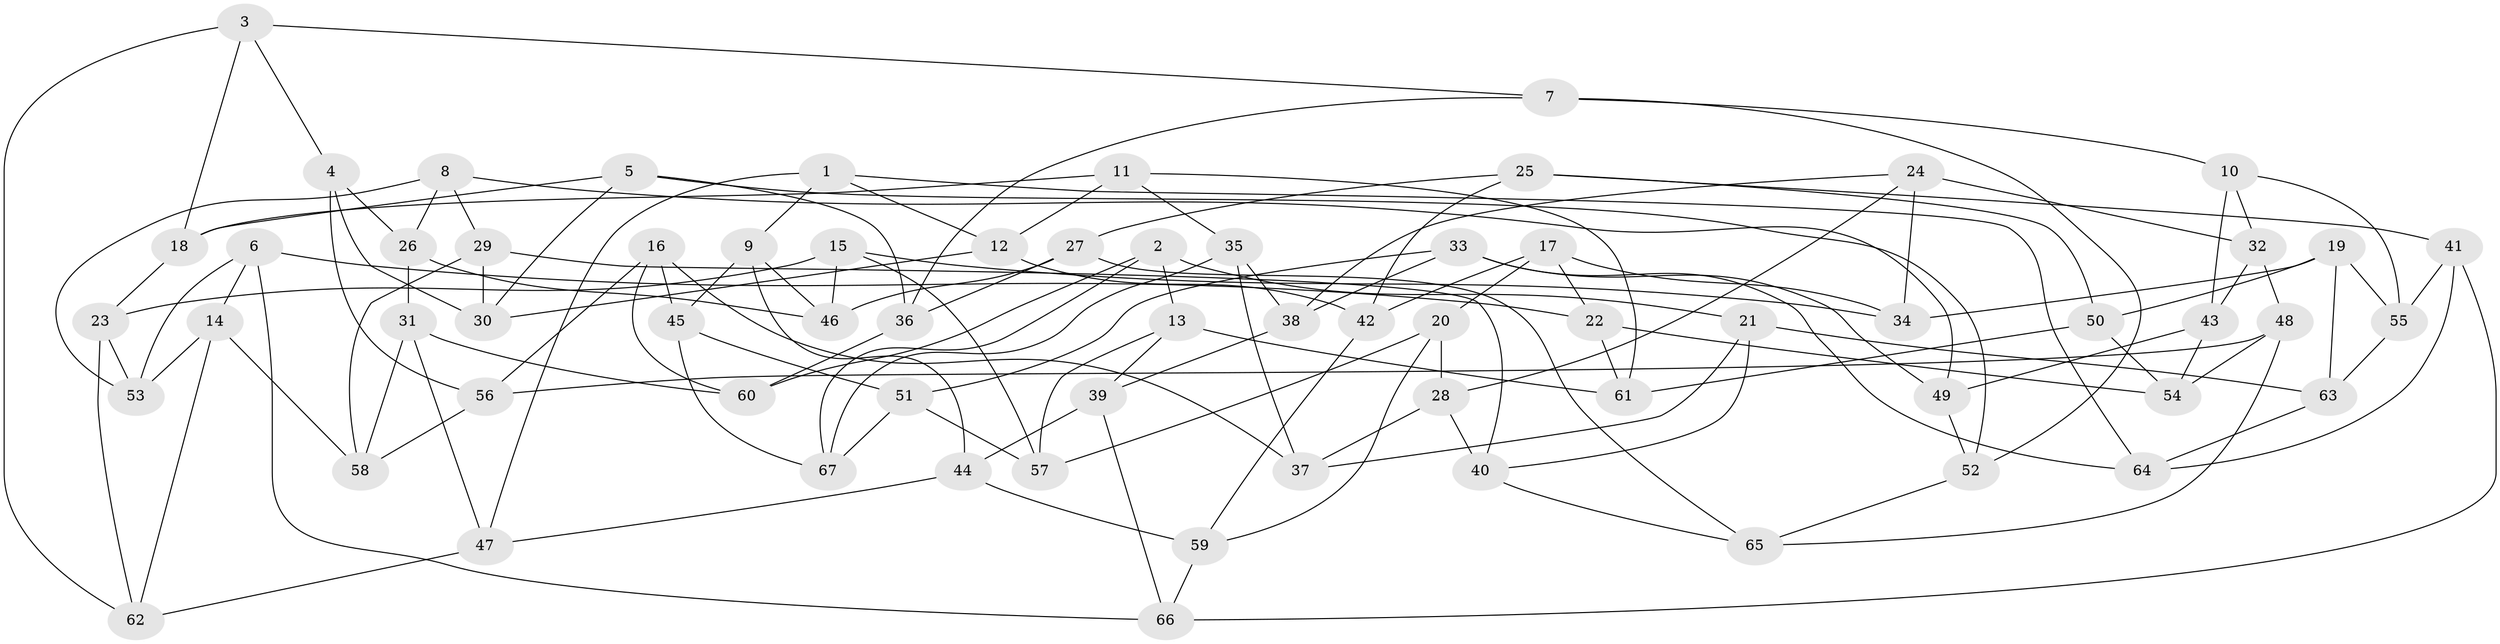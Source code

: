 // Generated by graph-tools (version 1.1) at 2025/50/03/09/25 03:50:50]
// undirected, 67 vertices, 134 edges
graph export_dot {
graph [start="1"]
  node [color=gray90,style=filled];
  1;
  2;
  3;
  4;
  5;
  6;
  7;
  8;
  9;
  10;
  11;
  12;
  13;
  14;
  15;
  16;
  17;
  18;
  19;
  20;
  21;
  22;
  23;
  24;
  25;
  26;
  27;
  28;
  29;
  30;
  31;
  32;
  33;
  34;
  35;
  36;
  37;
  38;
  39;
  40;
  41;
  42;
  43;
  44;
  45;
  46;
  47;
  48;
  49;
  50;
  51;
  52;
  53;
  54;
  55;
  56;
  57;
  58;
  59;
  60;
  61;
  62;
  63;
  64;
  65;
  66;
  67;
  1 -- 12;
  1 -- 64;
  1 -- 47;
  1 -- 9;
  2 -- 13;
  2 -- 67;
  2 -- 21;
  2 -- 60;
  3 -- 18;
  3 -- 4;
  3 -- 62;
  3 -- 7;
  4 -- 56;
  4 -- 26;
  4 -- 30;
  5 -- 30;
  5 -- 52;
  5 -- 36;
  5 -- 18;
  6 -- 14;
  6 -- 53;
  6 -- 22;
  6 -- 66;
  7 -- 52;
  7 -- 10;
  7 -- 36;
  8 -- 49;
  8 -- 29;
  8 -- 26;
  8 -- 53;
  9 -- 44;
  9 -- 45;
  9 -- 46;
  10 -- 43;
  10 -- 32;
  10 -- 55;
  11 -- 35;
  11 -- 18;
  11 -- 61;
  11 -- 12;
  12 -- 30;
  12 -- 42;
  13 -- 57;
  13 -- 61;
  13 -- 39;
  14 -- 58;
  14 -- 53;
  14 -- 62;
  15 -- 57;
  15 -- 46;
  15 -- 34;
  15 -- 23;
  16 -- 56;
  16 -- 37;
  16 -- 60;
  16 -- 45;
  17 -- 42;
  17 -- 34;
  17 -- 20;
  17 -- 22;
  18 -- 23;
  19 -- 34;
  19 -- 50;
  19 -- 55;
  19 -- 63;
  20 -- 59;
  20 -- 57;
  20 -- 28;
  21 -- 63;
  21 -- 37;
  21 -- 40;
  22 -- 61;
  22 -- 54;
  23 -- 53;
  23 -- 62;
  24 -- 32;
  24 -- 38;
  24 -- 28;
  24 -- 34;
  25 -- 42;
  25 -- 41;
  25 -- 27;
  25 -- 50;
  26 -- 46;
  26 -- 31;
  27 -- 36;
  27 -- 46;
  27 -- 65;
  28 -- 37;
  28 -- 40;
  29 -- 40;
  29 -- 58;
  29 -- 30;
  31 -- 60;
  31 -- 47;
  31 -- 58;
  32 -- 48;
  32 -- 43;
  33 -- 64;
  33 -- 49;
  33 -- 51;
  33 -- 38;
  35 -- 67;
  35 -- 38;
  35 -- 37;
  36 -- 60;
  38 -- 39;
  39 -- 44;
  39 -- 66;
  40 -- 65;
  41 -- 66;
  41 -- 55;
  41 -- 64;
  42 -- 59;
  43 -- 49;
  43 -- 54;
  44 -- 47;
  44 -- 59;
  45 -- 67;
  45 -- 51;
  47 -- 62;
  48 -- 54;
  48 -- 65;
  48 -- 56;
  49 -- 52;
  50 -- 54;
  50 -- 61;
  51 -- 67;
  51 -- 57;
  52 -- 65;
  55 -- 63;
  56 -- 58;
  59 -- 66;
  63 -- 64;
}
